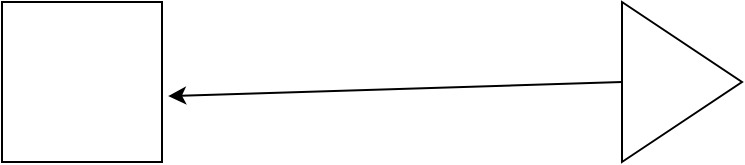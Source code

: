 <mxfile version="16.6.2" type="github">
  <diagram id="bjcdoH15z2-z07itKKdw" name="Page-1">
    <mxGraphModel dx="1171" dy="1801" grid="1" gridSize="10" guides="1" tooltips="1" connect="1" arrows="1" fold="1" page="1" pageScale="1" pageWidth="850" pageHeight="1100" math="0" shadow="0">
      <root>
        <mxCell id="0" />
        <mxCell id="1" parent="0" />
        <mxCell id="uiV10aV_zy-2RbMMguNy-1" value="" style="whiteSpace=wrap;html=1;aspect=fixed;" vertex="1" parent="1">
          <mxGeometry x="290" y="-390" width="80" height="80" as="geometry" />
        </mxCell>
        <mxCell id="uiV10aV_zy-2RbMMguNy-2" value="" style="triangle;whiteSpace=wrap;html=1;" vertex="1" parent="1">
          <mxGeometry x="600" y="-390" width="60" height="80" as="geometry" />
        </mxCell>
        <mxCell id="uiV10aV_zy-2RbMMguNy-3" value="" style="endArrow=classic;html=1;rounded=0;exitX=0;exitY=0.5;exitDx=0;exitDy=0;entryX=1.038;entryY=0.588;entryDx=0;entryDy=0;entryPerimeter=0;" edge="1" parent="1" source="uiV10aV_zy-2RbMMguNy-2" target="uiV10aV_zy-2RbMMguNy-1">
          <mxGeometry width="50" height="50" relative="1" as="geometry">
            <mxPoint x="590" y="-270" as="sourcePoint" />
            <mxPoint x="450" y="-360" as="targetPoint" />
            <Array as="points" />
          </mxGeometry>
        </mxCell>
      </root>
    </mxGraphModel>
  </diagram>
</mxfile>
